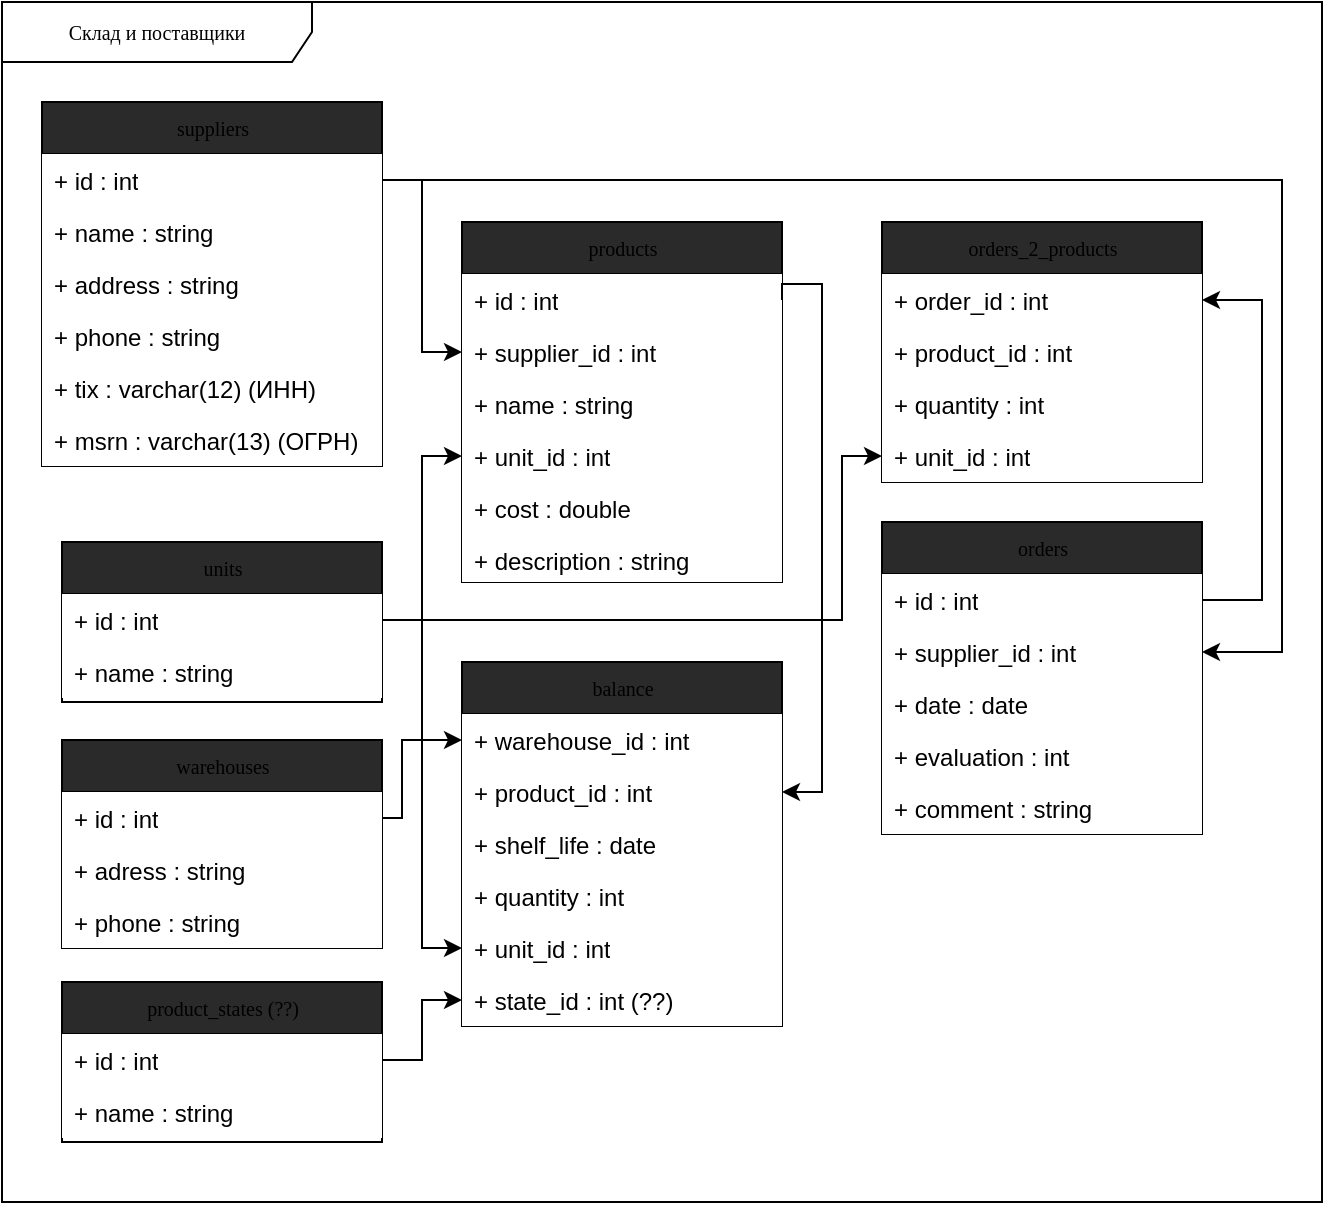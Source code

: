 <mxfile version="15.4.0" type="device"><diagram name="Page-1" id="c4acf3e9-155e-7222-9cf6-157b1a14988f"><mxGraphModel dx="1086" dy="798" grid="1" gridSize="10" guides="1" tooltips="1" connect="1" arrows="1" fold="1" page="1" pageScale="1" pageWidth="850" pageHeight="1100" background="none" math="0" shadow="0"><root><mxCell id="0"/><mxCell id="1" parent="0"/><mxCell id="17acba5748e5396b-1" value="Склад и поставщики" style="shape=umlFrame;whiteSpace=wrap;html=1;rounded=0;shadow=0;comic=0;labelBackgroundColor=none;strokeWidth=1;fontFamily=Verdana;fontSize=10;align=center;width=155;height=30;noLabel=0;connectable=1;portConstraintRotation=0;movable=0;" parent="1" vertex="1"><mxGeometry x="50" y="20" width="660" height="600" as="geometry"/></mxCell><mxCell id="gwr28jsfdXiBYuTzNISS-3" value="suppliers" style="swimlane;html=1;fontStyle=0;childLayout=stackLayout;horizontal=1;startSize=26;fillColor=#2A2A2A;horizontalStack=0;resizeParent=1;resizeLast=0;collapsible=1;marginBottom=0;swimlaneFillColor=default;rounded=0;shadow=0;comic=0;labelBackgroundColor=#2A2A2A;strokeWidth=1;fontFamily=Verdana;fontSize=10;align=center;" parent="1" vertex="1"><mxGeometry x="70" y="70" width="170" height="182" as="geometry"/></mxCell><mxCell id="gwr28jsfdXiBYuTzNISS-4" value="+ id : int" style="text;html=1;strokeColor=none;fillColor=default;align=left;verticalAlign=top;spacingLeft=4;spacingRight=4;whiteSpace=wrap;overflow=hidden;rotatable=0;points=[[0,0.5],[1,0.5]];portConstraint=eastwest;labelBackgroundColor=none;" parent="gwr28jsfdXiBYuTzNISS-3" vertex="1"><mxGeometry y="26" width="170" height="26" as="geometry"/></mxCell><mxCell id="gwr28jsfdXiBYuTzNISS-5" value="+ name : string" style="text;html=1;strokeColor=none;fillColor=default;align=left;verticalAlign=top;spacingLeft=4;spacingRight=4;whiteSpace=wrap;overflow=hidden;rotatable=0;points=[[0,0.5],[1,0.5]];portConstraint=eastwest;" parent="gwr28jsfdXiBYuTzNISS-3" vertex="1"><mxGeometry y="52" width="170" height="26" as="geometry"/></mxCell><mxCell id="gwr28jsfdXiBYuTzNISS-6" value="+ address : string" style="text;html=1;strokeColor=none;fillColor=default;align=left;verticalAlign=top;spacingLeft=4;spacingRight=4;whiteSpace=wrap;overflow=hidden;rotatable=0;points=[[0,0.5],[1,0.5]];portConstraint=eastwest;" parent="gwr28jsfdXiBYuTzNISS-3" vertex="1"><mxGeometry y="78" width="170" height="26" as="geometry"/></mxCell><mxCell id="gwr28jsfdXiBYuTzNISS-9" value="+ phone : string" style="text;html=1;strokeColor=none;fillColor=default;align=left;verticalAlign=top;spacingLeft=4;spacingRight=4;whiteSpace=wrap;overflow=hidden;rotatable=0;points=[[0,0.5],[1,0.5]];portConstraint=eastwest;" parent="gwr28jsfdXiBYuTzNISS-3" vertex="1"><mxGeometry y="104" width="170" height="26" as="geometry"/></mxCell><mxCell id="gwr28jsfdXiBYuTzNISS-7" value="+ tix : varchar(12) (ИНН)" style="text;html=1;strokeColor=none;fillColor=default;align=left;verticalAlign=top;spacingLeft=4;spacingRight=4;whiteSpace=wrap;overflow=hidden;rotatable=0;points=[[0,0.5],[1,0.5]];portConstraint=eastwest;" parent="gwr28jsfdXiBYuTzNISS-3" vertex="1"><mxGeometry y="130" width="170" height="26" as="geometry"/></mxCell><mxCell id="gwr28jsfdXiBYuTzNISS-8" value="+ msrn : varchar(13) (ОГРН)" style="text;html=1;strokeColor=none;fillColor=default;align=left;verticalAlign=top;spacingLeft=4;spacingRight=4;whiteSpace=wrap;overflow=hidden;rotatable=0;points=[[0,0.5],[1,0.5]];portConstraint=eastwest;" parent="gwr28jsfdXiBYuTzNISS-3" vertex="1"><mxGeometry y="156" width="170" height="26" as="geometry"/></mxCell><mxCell id="gwr28jsfdXiBYuTzNISS-14" value="products" style="swimlane;html=1;fontStyle=0;childLayout=stackLayout;horizontal=1;startSize=26;fillColor=#2A2A2A;horizontalStack=0;resizeParent=1;resizeLast=0;collapsible=1;marginBottom=0;swimlaneFillColor=default;rounded=0;shadow=0;comic=0;labelBackgroundColor=#2A2A2A;strokeWidth=1;fontFamily=Verdana;fontSize=10;align=center;" parent="1" vertex="1"><mxGeometry x="280" y="130" width="160" height="180" as="geometry"><mxRectangle x="470" y="180" width="80" height="26" as="alternateBounds"/></mxGeometry></mxCell><mxCell id="gwr28jsfdXiBYuTzNISS-15" value="+ id : int" style="text;html=1;strokeColor=none;fillColor=default;align=left;verticalAlign=top;spacingLeft=4;spacingRight=4;whiteSpace=wrap;overflow=hidden;rotatable=0;points=[[0,0.5],[1,0.5]];portConstraint=eastwest;labelBackgroundColor=none;" parent="gwr28jsfdXiBYuTzNISS-14" vertex="1"><mxGeometry y="26" width="160" height="26" as="geometry"/></mxCell><mxCell id="gwr28jsfdXiBYuTzNISS-16" value="+ supplier_id : int" style="text;html=1;strokeColor=none;fillColor=default;align=left;verticalAlign=top;spacingLeft=4;spacingRight=4;whiteSpace=wrap;overflow=hidden;rotatable=0;points=[[0,0.5],[1,0.5]];portConstraint=eastwest;" parent="gwr28jsfdXiBYuTzNISS-14" vertex="1"><mxGeometry y="52" width="160" height="26" as="geometry"/></mxCell><mxCell id="gwr28jsfdXiBYuTzNISS-17" value="+ name : string" style="text;html=1;strokeColor=none;fillColor=default;align=left;verticalAlign=top;spacingLeft=4;spacingRight=4;whiteSpace=wrap;overflow=hidden;rotatable=0;points=[[0,0.5],[1,0.5]];portConstraint=eastwest;" parent="gwr28jsfdXiBYuTzNISS-14" vertex="1"><mxGeometry y="78" width="160" height="26" as="geometry"/></mxCell><mxCell id="gwr28jsfdXiBYuTzNISS-35" value="+ unit_id : int" style="text;html=1;strokeColor=none;fillColor=default;align=left;verticalAlign=top;spacingLeft=4;spacingRight=4;whiteSpace=wrap;overflow=hidden;rotatable=0;points=[[0,0.5],[1,0.5]];portConstraint=eastwest;labelBackgroundColor=none;" parent="gwr28jsfdXiBYuTzNISS-14" vertex="1"><mxGeometry y="104" width="160" height="26" as="geometry"/></mxCell><mxCell id="gwr28jsfdXiBYuTzNISS-19" value="+ cost : double" style="text;html=1;strokeColor=none;fillColor=default;align=left;verticalAlign=top;spacingLeft=4;spacingRight=4;whiteSpace=wrap;overflow=hidden;rotatable=0;points=[[0,0.5],[1,0.5]];portConstraint=eastwest;" parent="gwr28jsfdXiBYuTzNISS-14" vertex="1"><mxGeometry y="130" width="160" height="26" as="geometry"/></mxCell><mxCell id="gwr28jsfdXiBYuTzNISS-18" value="+ description : string" style="text;html=1;strokeColor=none;fillColor=default;align=left;verticalAlign=top;spacingLeft=4;spacingRight=4;whiteSpace=wrap;overflow=hidden;rotatable=0;points=[[0,0.5],[1,0.5]];portConstraint=eastwest;" parent="gwr28jsfdXiBYuTzNISS-14" vertex="1"><mxGeometry y="156" width="160" height="24" as="geometry"/></mxCell><mxCell id="gwr28jsfdXiBYuTzNISS-20" value="" style="endArrow=classic;html=1;rounded=0;edgeStyle=orthogonalEdgeStyle;exitX=1;exitY=0.5;exitDx=0;exitDy=0;entryX=0;entryY=0.5;entryDx=0;entryDy=0;" parent="1" source="gwr28jsfdXiBYuTzNISS-4" target="gwr28jsfdXiBYuTzNISS-16" edge="1"><mxGeometry width="50" height="50" relative="1" as="geometry"><mxPoint x="260" y="50" as="sourcePoint"/><mxPoint x="290" y="60" as="targetPoint"/><Array as="points"/></mxGeometry></mxCell><mxCell id="gwr28jsfdXiBYuTzNISS-22" value="balance" style="swimlane;html=1;fontStyle=0;childLayout=stackLayout;horizontal=1;startSize=26;fillColor=#2A2A2A;horizontalStack=0;resizeParent=1;resizeLast=0;collapsible=1;marginBottom=0;swimlaneFillColor=default;rounded=0;shadow=0;comic=0;labelBackgroundColor=#2A2A2A;strokeWidth=1;fontFamily=Verdana;fontSize=10;align=center;" parent="1" vertex="1"><mxGeometry x="280" y="350" width="160" height="182" as="geometry"><mxRectangle x="270" y="280" width="80" height="26" as="alternateBounds"/></mxGeometry></mxCell><mxCell id="gwr28jsfdXiBYuTzNISS-48" value="+ warehouse_id : int" style="text;html=1;strokeColor=none;fillColor=default;align=left;verticalAlign=top;spacingLeft=4;spacingRight=4;whiteSpace=wrap;overflow=hidden;rotatable=0;points=[[0,0.5],[1,0.5]];portConstraint=eastwest;labelBackgroundColor=none;" parent="gwr28jsfdXiBYuTzNISS-22" vertex="1"><mxGeometry y="26" width="160" height="26" as="geometry"/></mxCell><mxCell id="gwr28jsfdXiBYuTzNISS-28" value="+ product_id : int" style="text;html=1;strokeColor=none;fillColor=default;align=left;verticalAlign=top;spacingLeft=4;spacingRight=4;whiteSpace=wrap;overflow=hidden;rotatable=0;points=[[0,0.5],[1,0.5]];portConstraint=eastwest;labelBackgroundColor=none;" parent="gwr28jsfdXiBYuTzNISS-22" vertex="1"><mxGeometry y="52" width="160" height="26" as="geometry"/></mxCell><mxCell id="gwr28jsfdXiBYuTzNISS-53" value="+ shelf_life : date" style="text;html=1;strokeColor=none;fillColor=default;align=left;verticalAlign=top;spacingLeft=4;spacingRight=4;whiteSpace=wrap;overflow=hidden;rotatable=0;points=[[0,0.5],[1,0.5]];portConstraint=eastwest;labelBackgroundColor=none;" parent="gwr28jsfdXiBYuTzNISS-22" vertex="1"><mxGeometry y="78" width="160" height="26" as="geometry"/></mxCell><mxCell id="gwr28jsfdXiBYuTzNISS-29" value="+ quantity : int" style="text;html=1;strokeColor=none;fillColor=default;align=left;verticalAlign=top;spacingLeft=4;spacingRight=4;whiteSpace=wrap;overflow=hidden;rotatable=0;points=[[0,0.5],[1,0.5]];portConstraint=eastwest;labelBackgroundColor=none;" parent="gwr28jsfdXiBYuTzNISS-22" vertex="1"><mxGeometry y="104" width="160" height="26" as="geometry"/></mxCell><mxCell id="gwr28jsfdXiBYuTzNISS-33" value="+ unit_id : int" style="text;html=1;strokeColor=none;fillColor=default;align=left;verticalAlign=top;spacingLeft=4;spacingRight=4;whiteSpace=wrap;overflow=hidden;rotatable=0;points=[[0,0.5],[1,0.5]];portConstraint=eastwest;labelBackgroundColor=none;" parent="gwr28jsfdXiBYuTzNISS-22" vertex="1"><mxGeometry y="130" width="160" height="26" as="geometry"/></mxCell><mxCell id="gwr28jsfdXiBYuTzNISS-58" value="+ state_id : int (??)" style="text;html=1;strokeColor=none;fillColor=default;align=left;verticalAlign=top;spacingLeft=4;spacingRight=4;whiteSpace=wrap;overflow=hidden;rotatable=0;points=[[0,0.5],[1,0.5]];portConstraint=eastwest;labelBackgroundColor=none;" parent="gwr28jsfdXiBYuTzNISS-22" vertex="1"><mxGeometry y="156" width="160" height="26" as="geometry"/></mxCell><mxCell id="gwr28jsfdXiBYuTzNISS-30" value="units" style="swimlane;html=1;fontStyle=0;childLayout=stackLayout;horizontal=1;startSize=26;fillColor=#2A2A2A;horizontalStack=0;resizeParent=1;resizeLast=0;collapsible=1;marginBottom=0;swimlaneFillColor=default;rounded=0;shadow=0;comic=0;labelBackgroundColor=#2A2A2A;strokeWidth=1;fontFamily=Verdana;fontSize=10;align=center;" parent="1" vertex="1"><mxGeometry x="80" y="290" width="160" height="80" as="geometry"><mxRectangle x="270" y="280" width="80" height="26" as="alternateBounds"/></mxGeometry></mxCell><mxCell id="gwr28jsfdXiBYuTzNISS-31" value="+ id : int" style="text;html=1;strokeColor=none;fillColor=default;align=left;verticalAlign=top;spacingLeft=4;spacingRight=4;whiteSpace=wrap;overflow=hidden;rotatable=0;points=[[0,0.5],[1,0.5]];portConstraint=eastwest;labelBackgroundColor=none;" parent="gwr28jsfdXiBYuTzNISS-30" vertex="1"><mxGeometry y="26" width="160" height="26" as="geometry"/></mxCell><mxCell id="gwr28jsfdXiBYuTzNISS-32" value="+ name : string" style="text;html=1;strokeColor=none;fillColor=default;align=left;verticalAlign=top;spacingLeft=4;spacingRight=4;whiteSpace=wrap;overflow=hidden;rotatable=0;points=[[0,0.5],[1,0.5]];portConstraint=eastwest;labelBackgroundColor=none;" parent="gwr28jsfdXiBYuTzNISS-30" vertex="1"><mxGeometry y="52" width="160" height="26" as="geometry"/></mxCell><mxCell id="gwr28jsfdXiBYuTzNISS-42" value="" style="endArrow=classic;html=1;rounded=0;edgeStyle=orthogonalEdgeStyle;exitX=1;exitY=0.5;exitDx=0;exitDy=0;entryX=0;entryY=0.5;entryDx=0;entryDy=0;" parent="1" source="gwr28jsfdXiBYuTzNISS-31" target="gwr28jsfdXiBYuTzNISS-35" edge="1"><mxGeometry width="50" height="50" relative="1" as="geometry"><mxPoint x="490" y="380" as="sourcePoint"/><mxPoint x="260" y="247" as="targetPoint"/><Array as="points"><mxPoint x="260" y="329"/><mxPoint x="260" y="247"/></Array></mxGeometry></mxCell><mxCell id="gwr28jsfdXiBYuTzNISS-43" value="warehouses" style="swimlane;html=1;fontStyle=0;childLayout=stackLayout;horizontal=1;startSize=26;fillColor=#2A2A2A;horizontalStack=0;resizeParent=1;resizeLast=0;collapsible=1;marginBottom=0;swimlaneFillColor=default;rounded=0;shadow=0;comic=0;labelBackgroundColor=#2A2A2A;strokeWidth=1;fontFamily=Verdana;fontSize=10;align=center;" parent="1" vertex="1"><mxGeometry x="80" y="389" width="160" height="104" as="geometry"><mxRectangle x="270" y="280" width="80" height="26" as="alternateBounds"/></mxGeometry></mxCell><mxCell id="gwr28jsfdXiBYuTzNISS-44" value="+ id : int" style="text;html=1;strokeColor=none;fillColor=default;align=left;verticalAlign=top;spacingLeft=4;spacingRight=4;whiteSpace=wrap;overflow=hidden;rotatable=0;points=[[0,0.5],[1,0.5]];portConstraint=eastwest;labelBackgroundColor=none;" parent="gwr28jsfdXiBYuTzNISS-43" vertex="1"><mxGeometry y="26" width="160" height="26" as="geometry"/></mxCell><mxCell id="gwr28jsfdXiBYuTzNISS-45" value="+ adress : string" style="text;html=1;strokeColor=none;fillColor=default;align=left;verticalAlign=top;spacingLeft=4;spacingRight=4;whiteSpace=wrap;overflow=hidden;rotatable=0;points=[[0,0.5],[1,0.5]];portConstraint=eastwest;labelBackgroundColor=none;" parent="gwr28jsfdXiBYuTzNISS-43" vertex="1"><mxGeometry y="52" width="160" height="26" as="geometry"/></mxCell><mxCell id="gwr28jsfdXiBYuTzNISS-46" value="+ phone : string" style="text;html=1;strokeColor=none;fillColor=default;align=left;verticalAlign=top;spacingLeft=4;spacingRight=4;whiteSpace=wrap;overflow=hidden;rotatable=0;points=[[0,0.5],[1,0.5]];portConstraint=eastwest;labelBackgroundColor=none;" parent="gwr28jsfdXiBYuTzNISS-43" vertex="1"><mxGeometry y="78" width="160" height="26" as="geometry"/></mxCell><mxCell id="gwr28jsfdXiBYuTzNISS-50" value="" style="endArrow=classic;html=1;rounded=0;edgeStyle=orthogonalEdgeStyle;exitX=1;exitY=0.5;exitDx=0;exitDy=0;entryX=1;entryY=0.5;entryDx=0;entryDy=0;" parent="1" source="gwr28jsfdXiBYuTzNISS-15" target="gwr28jsfdXiBYuTzNISS-28" edge="1"><mxGeometry width="50" height="50" relative="1" as="geometry"><mxPoint x="480" y="319.97" as="sourcePoint"/><mxPoint x="530" y="269.97" as="targetPoint"/><Array as="points"><mxPoint x="440" y="161"/><mxPoint x="460" y="161"/><mxPoint x="460" y="415"/></Array></mxGeometry></mxCell><mxCell id="gwr28jsfdXiBYuTzNISS-51" value="" style="endArrow=classic;html=1;rounded=0;edgeStyle=orthogonalEdgeStyle;exitX=1;exitY=0.5;exitDx=0;exitDy=0;entryX=0;entryY=0.5;entryDx=0;entryDy=0;" parent="1" source="gwr28jsfdXiBYuTzNISS-44" target="gwr28jsfdXiBYuTzNISS-48" edge="1"><mxGeometry width="50" height="50" relative="1" as="geometry"><mxPoint x="50" y="410" as="sourcePoint"/><mxPoint x="100" y="360" as="targetPoint"/><Array as="points"><mxPoint x="250" y="428"/><mxPoint x="250" y="389"/></Array></mxGeometry></mxCell><mxCell id="gwr28jsfdXiBYuTzNISS-52" value="" style="endArrow=classic;html=1;rounded=0;edgeStyle=orthogonalEdgeStyle;exitX=1;exitY=0.5;exitDx=0;exitDy=0;entryX=0;entryY=0.5;entryDx=0;entryDy=0;" parent="1" source="gwr28jsfdXiBYuTzNISS-31" target="gwr28jsfdXiBYuTzNISS-33" edge="1"><mxGeometry width="50" height="50" relative="1" as="geometry"><mxPoint x="310" y="690" as="sourcePoint"/><mxPoint x="360" y="640" as="targetPoint"/><Array as="points"/></mxGeometry></mxCell><mxCell id="gwr28jsfdXiBYuTzNISS-54" value="product_states (??)" style="swimlane;html=1;fontStyle=0;childLayout=stackLayout;horizontal=1;startSize=26;fillColor=#2A2A2A;horizontalStack=0;resizeParent=1;resizeLast=0;collapsible=1;marginBottom=0;swimlaneFillColor=default;rounded=0;shadow=0;comic=0;labelBackgroundColor=#2A2A2A;strokeWidth=1;fontFamily=Verdana;fontSize=10;align=center;" parent="1" vertex="1"><mxGeometry x="80" y="510" width="160" height="80" as="geometry"><mxRectangle x="270" y="280" width="80" height="26" as="alternateBounds"/></mxGeometry></mxCell><mxCell id="gwr28jsfdXiBYuTzNISS-55" value="+ id : int" style="text;html=1;strokeColor=none;fillColor=default;align=left;verticalAlign=top;spacingLeft=4;spacingRight=4;whiteSpace=wrap;overflow=hidden;rotatable=0;points=[[0,0.5],[1,0.5]];portConstraint=eastwest;labelBackgroundColor=none;" parent="gwr28jsfdXiBYuTzNISS-54" vertex="1"><mxGeometry y="26" width="160" height="26" as="geometry"/></mxCell><mxCell id="gwr28jsfdXiBYuTzNISS-56" value="+ name : string" style="text;html=1;strokeColor=none;fillColor=default;align=left;verticalAlign=top;spacingLeft=4;spacingRight=4;whiteSpace=wrap;overflow=hidden;rotatable=0;points=[[0,0.5],[1,0.5]];portConstraint=eastwest;labelBackgroundColor=none;" parent="gwr28jsfdXiBYuTzNISS-54" vertex="1"><mxGeometry y="52" width="160" height="26" as="geometry"/></mxCell><mxCell id="gwr28jsfdXiBYuTzNISS-61" value="" style="endArrow=classic;html=1;rounded=0;edgeStyle=orthogonalEdgeStyle;exitX=1;exitY=0.5;exitDx=0;exitDy=0;" parent="1" source="gwr28jsfdXiBYuTzNISS-55" target="gwr28jsfdXiBYuTzNISS-58" edge="1"><mxGeometry width="50" height="50" relative="1" as="geometry"><mxPoint x="260" y="730" as="sourcePoint"/><mxPoint x="310" y="680" as="targetPoint"/></mxGeometry></mxCell><mxCell id="iXYAXF_d6gou6wd20VdO-7" value="orders" style="swimlane;html=1;fontStyle=0;childLayout=stackLayout;horizontal=1;startSize=26;fillColor=#2A2A2A;horizontalStack=0;resizeParent=1;resizeLast=0;collapsible=1;marginBottom=0;swimlaneFillColor=default;rounded=0;shadow=0;comic=0;labelBackgroundColor=#2A2A2A;strokeWidth=1;fontFamily=Verdana;fontSize=10;align=center;" parent="1" vertex="1"><mxGeometry x="490" y="280" width="160" height="156" as="geometry"/></mxCell><mxCell id="iXYAXF_d6gou6wd20VdO-8" value="+ id : int" style="text;html=1;strokeColor=none;fillColor=default;align=left;verticalAlign=top;spacingLeft=4;spacingRight=4;whiteSpace=wrap;overflow=hidden;rotatable=0;points=[[0,0.5],[1,0.5]];portConstraint=eastwest;labelBackgroundColor=none;" parent="iXYAXF_d6gou6wd20VdO-7" vertex="1"><mxGeometry y="26" width="160" height="26" as="geometry"/></mxCell><mxCell id="iXYAXF_d6gou6wd20VdO-9" value="+ supplier_id : int" style="text;html=1;strokeColor=none;fillColor=default;align=left;verticalAlign=top;spacingLeft=4;spacingRight=4;whiteSpace=wrap;overflow=hidden;rotatable=0;points=[[0,0.5],[1,0.5]];portConstraint=eastwest;labelBackgroundColor=none;" parent="iXYAXF_d6gou6wd20VdO-7" vertex="1"><mxGeometry y="52" width="160" height="26" as="geometry"/></mxCell><mxCell id="iXYAXF_d6gou6wd20VdO-10" value="+ date : date" style="text;html=1;strokeColor=none;fillColor=default;align=left;verticalAlign=top;spacingLeft=4;spacingRight=4;whiteSpace=wrap;overflow=hidden;rotatable=0;points=[[0,0.5],[1,0.5]];portConstraint=eastwest;labelBackgroundColor=none;" parent="iXYAXF_d6gou6wd20VdO-7" vertex="1"><mxGeometry y="78" width="160" height="26" as="geometry"/></mxCell><mxCell id="iXYAXF_d6gou6wd20VdO-25" value="+ evaluation : int" style="text;html=1;strokeColor=none;fillColor=default;align=left;verticalAlign=top;spacingLeft=4;spacingRight=4;whiteSpace=wrap;overflow=hidden;rotatable=0;points=[[0,0.5],[1,0.5]];portConstraint=eastwest;" parent="iXYAXF_d6gou6wd20VdO-7" vertex="1"><mxGeometry y="104" width="160" height="26" as="geometry"/></mxCell><mxCell id="iXYAXF_d6gou6wd20VdO-26" value="+ comment : string" style="text;html=1;strokeColor=none;fillColor=default;align=left;verticalAlign=top;spacingLeft=4;spacingRight=4;whiteSpace=wrap;overflow=hidden;rotatable=0;points=[[0,0.5],[1,0.5]];portConstraint=eastwest;" parent="iXYAXF_d6gou6wd20VdO-7" vertex="1"><mxGeometry y="130" width="160" height="26" as="geometry"/></mxCell><mxCell id="iXYAXF_d6gou6wd20VdO-11" value="orders_2_products" style="swimlane;html=1;fontStyle=0;childLayout=stackLayout;horizontal=1;startSize=26;fillColor=#2A2A2A;horizontalStack=0;resizeParent=1;resizeLast=0;collapsible=1;marginBottom=0;swimlaneFillColor=default;rounded=0;shadow=0;comic=0;labelBackgroundColor=#2A2A2A;strokeWidth=1;fontFamily=Verdana;fontSize=10;align=center;" parent="1" vertex="1"><mxGeometry x="490" y="130" width="160" height="130" as="geometry"/></mxCell><mxCell id="iXYAXF_d6gou6wd20VdO-12" value="+ order_id : int" style="text;html=1;strokeColor=none;fillColor=default;align=left;verticalAlign=top;spacingLeft=4;spacingRight=4;whiteSpace=wrap;overflow=hidden;rotatable=0;points=[[0,0.5],[1,0.5]];portConstraint=eastwest;labelBackgroundColor=none;" parent="iXYAXF_d6gou6wd20VdO-11" vertex="1"><mxGeometry y="26" width="160" height="26" as="geometry"/></mxCell><mxCell id="iXYAXF_d6gou6wd20VdO-13" value="+ product_id : int" style="text;html=1;strokeColor=none;fillColor=default;align=left;verticalAlign=top;spacingLeft=4;spacingRight=4;whiteSpace=wrap;overflow=hidden;rotatable=0;points=[[0,0.5],[1,0.5]];portConstraint=eastwest;labelBackgroundColor=none;" parent="iXYAXF_d6gou6wd20VdO-11" vertex="1"><mxGeometry y="52" width="160" height="26" as="geometry"/></mxCell><mxCell id="iXYAXF_d6gou6wd20VdO-17" value="+ quantity : int" style="text;html=1;strokeColor=none;fillColor=default;align=left;verticalAlign=top;spacingLeft=4;spacingRight=4;whiteSpace=wrap;overflow=hidden;rotatable=0;points=[[0,0.5],[1,0.5]];portConstraint=eastwest;labelBackgroundColor=none;" parent="iXYAXF_d6gou6wd20VdO-11" vertex="1"><mxGeometry y="78" width="160" height="26" as="geometry"/></mxCell><mxCell id="iXYAXF_d6gou6wd20VdO-18" value="+ unit_id : int" style="text;html=1;strokeColor=none;fillColor=default;align=left;verticalAlign=top;spacingLeft=4;spacingRight=4;whiteSpace=wrap;overflow=hidden;rotatable=0;points=[[0,0.5],[1,0.5]];portConstraint=eastwest;labelBackgroundColor=none;" parent="iXYAXF_d6gou6wd20VdO-11" vertex="1"><mxGeometry y="104" width="160" height="26" as="geometry"/></mxCell><mxCell id="iXYAXF_d6gou6wd20VdO-32" value="" style="endArrow=classic;html=1;rounded=0;edgeStyle=orthogonalEdgeStyle;exitX=1;exitY=0.5;exitDx=0;exitDy=0;" parent="1" source="iXYAXF_d6gou6wd20VdO-8" target="iXYAXF_d6gou6wd20VdO-12" edge="1"><mxGeometry width="50" height="50" relative="1" as="geometry"><mxPoint x="740" y="330" as="sourcePoint"/><mxPoint x="790" y="280" as="targetPoint"/><Array as="points"><mxPoint x="680" y="319"/><mxPoint x="680" y="169"/></Array></mxGeometry></mxCell><mxCell id="iXYAXF_d6gou6wd20VdO-35" value="" style="endArrow=classic;html=1;rounded=0;edgeStyle=orthogonalEdgeStyle;exitX=1;exitY=0.5;exitDx=0;exitDy=0;entryX=1;entryY=0.5;entryDx=0;entryDy=0;" parent="1" source="gwr28jsfdXiBYuTzNISS-4" target="iXYAXF_d6gou6wd20VdO-9" edge="1"><mxGeometry width="50" height="50" relative="1" as="geometry"><mxPoint x="720" y="170" as="sourcePoint"/><mxPoint x="770" y="120" as="targetPoint"/><Array as="points"><mxPoint x="690" y="109"/><mxPoint x="690" y="345"/></Array></mxGeometry></mxCell><mxCell id="iXYAXF_d6gou6wd20VdO-37" value="" style="endArrow=classic;html=1;rounded=0;edgeStyle=orthogonalEdgeStyle;exitX=1;exitY=0.5;exitDx=0;exitDy=0;entryX=0;entryY=0.5;entryDx=0;entryDy=0;" parent="1" source="gwr28jsfdXiBYuTzNISS-31" target="iXYAXF_d6gou6wd20VdO-18" edge="1"><mxGeometry width="50" height="50" relative="1" as="geometry"><mxPoint x="770" y="400" as="sourcePoint"/><mxPoint x="820" y="350" as="targetPoint"/><Array as="points"><mxPoint x="470" y="329"/><mxPoint x="470" y="247"/></Array></mxGeometry></mxCell></root></mxGraphModel></diagram></mxfile>